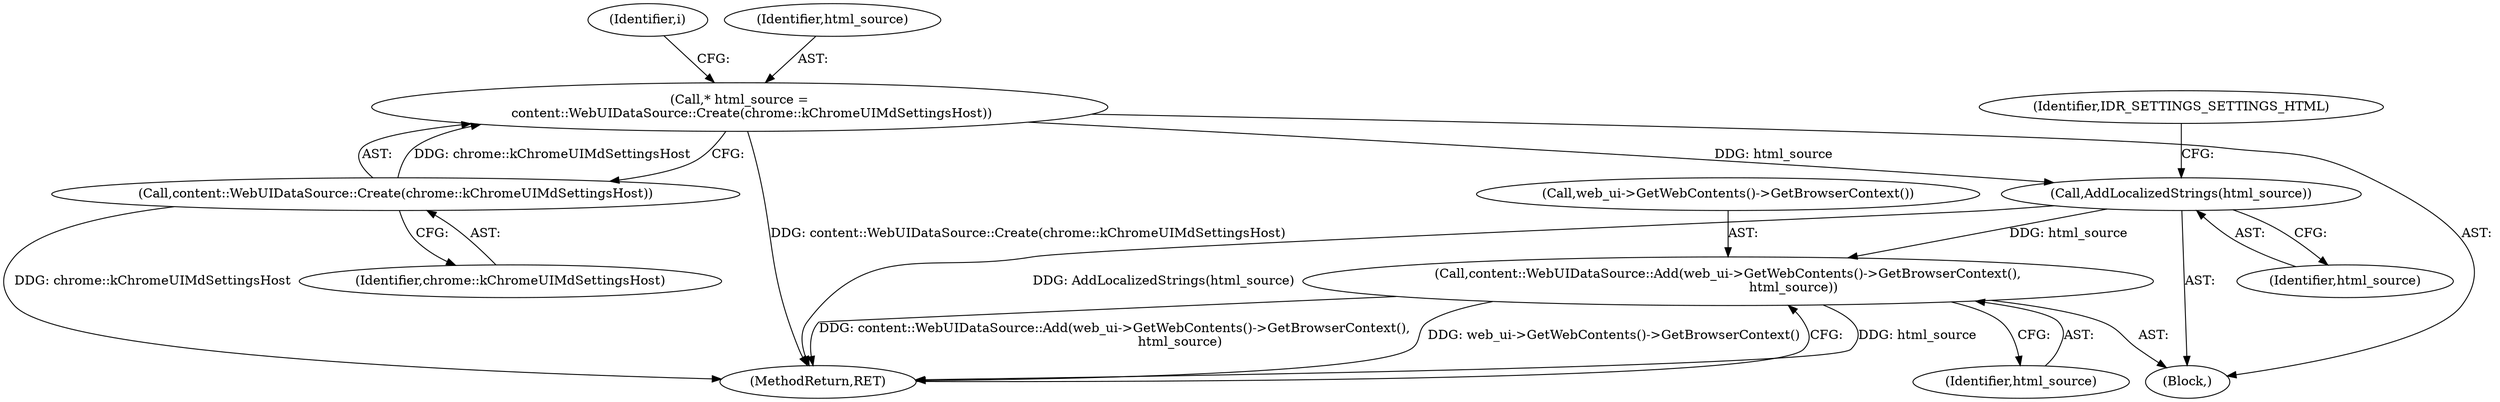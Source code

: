 digraph "0_Chrome_31b2ef216cb19fb5cec60eb507d3b2b0d30cd648@pointer" {
"1000142" [label="(Call,AddLocalizedStrings(html_source))"];
"1000116" [label="(Call,* html_source =\n      content::WebUIDataSource::Create(chrome::kChromeUIMdSettingsHost))"];
"1000118" [label="(Call,content::WebUIDataSource::Create(chrome::kChromeUIMdSettingsHost))"];
"1000146" [label="(Call,content::WebUIDataSource::Add(web_ui->GetWebContents()->GetBrowserContext(),\n                                html_source))"];
"1000142" [label="(Call,AddLocalizedStrings(html_source))"];
"1000148" [label="(Identifier,html_source)"];
"1000119" [label="(Identifier,chrome::kChromeUIMdSettingsHost)"];
"1000123" [label="(Identifier,i)"];
"1000143" [label="(Identifier,html_source)"];
"1000116" [label="(Call,* html_source =\n      content::WebUIDataSource::Create(chrome::kChromeUIMdSettingsHost))"];
"1000117" [label="(Identifier,html_source)"];
"1000147" [label="(Call,web_ui->GetWebContents()->GetBrowserContext())"];
"1000102" [label="(Block,)"];
"1000118" [label="(Call,content::WebUIDataSource::Create(chrome::kChromeUIMdSettingsHost))"];
"1000149" [label="(MethodReturn,RET)"];
"1000145" [label="(Identifier,IDR_SETTINGS_SETTINGS_HTML)"];
"1000146" [label="(Call,content::WebUIDataSource::Add(web_ui->GetWebContents()->GetBrowserContext(),\n                                html_source))"];
"1000142" -> "1000102"  [label="AST: "];
"1000142" -> "1000143"  [label="CFG: "];
"1000143" -> "1000142"  [label="AST: "];
"1000145" -> "1000142"  [label="CFG: "];
"1000142" -> "1000149"  [label="DDG: AddLocalizedStrings(html_source)"];
"1000116" -> "1000142"  [label="DDG: html_source"];
"1000142" -> "1000146"  [label="DDG: html_source"];
"1000116" -> "1000102"  [label="AST: "];
"1000116" -> "1000118"  [label="CFG: "];
"1000117" -> "1000116"  [label="AST: "];
"1000118" -> "1000116"  [label="AST: "];
"1000123" -> "1000116"  [label="CFG: "];
"1000116" -> "1000149"  [label="DDG: content::WebUIDataSource::Create(chrome::kChromeUIMdSettingsHost)"];
"1000118" -> "1000116"  [label="DDG: chrome::kChromeUIMdSettingsHost"];
"1000118" -> "1000119"  [label="CFG: "];
"1000119" -> "1000118"  [label="AST: "];
"1000118" -> "1000149"  [label="DDG: chrome::kChromeUIMdSettingsHost"];
"1000146" -> "1000102"  [label="AST: "];
"1000146" -> "1000148"  [label="CFG: "];
"1000147" -> "1000146"  [label="AST: "];
"1000148" -> "1000146"  [label="AST: "];
"1000149" -> "1000146"  [label="CFG: "];
"1000146" -> "1000149"  [label="DDG: html_source"];
"1000146" -> "1000149"  [label="DDG: content::WebUIDataSource::Add(web_ui->GetWebContents()->GetBrowserContext(),\n                                html_source)"];
"1000146" -> "1000149"  [label="DDG: web_ui->GetWebContents()->GetBrowserContext()"];
}
